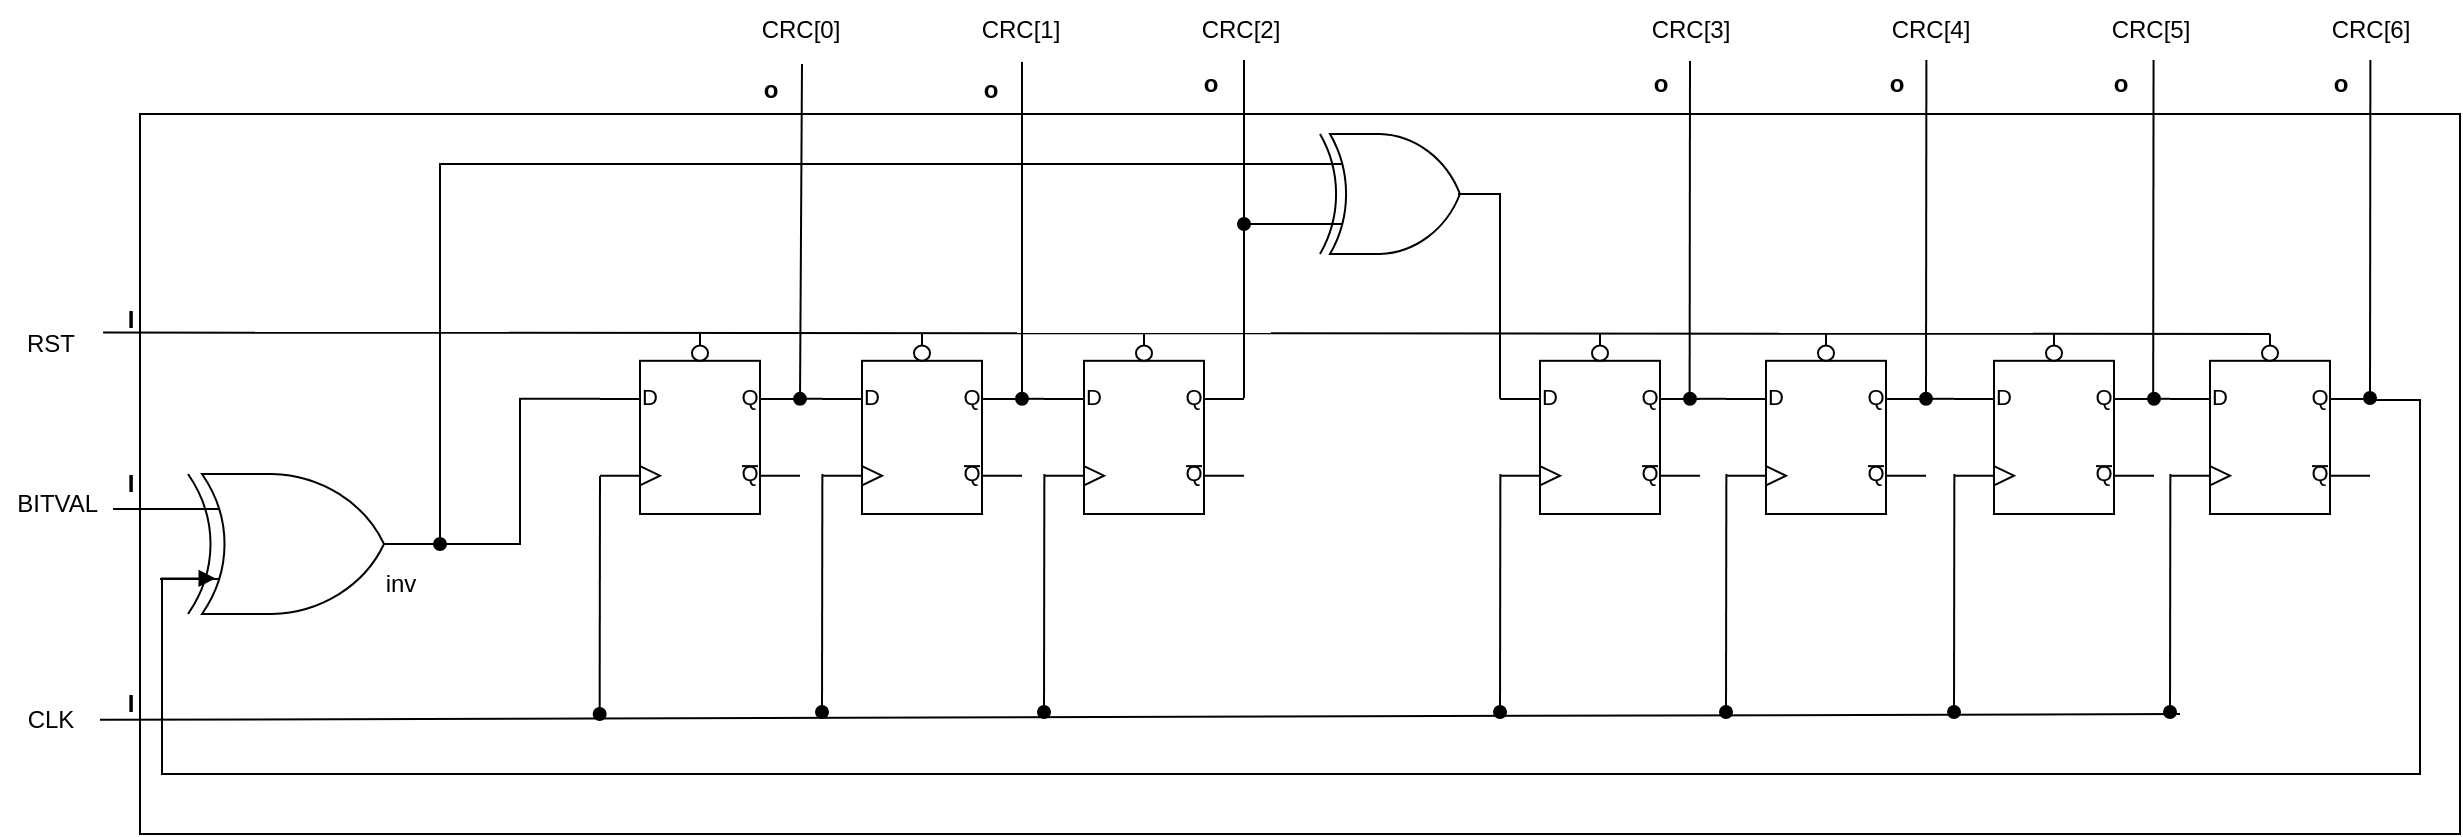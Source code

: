 <mxfile version="24.7.17">
  <diagram name="第 1 页" id="2Bzux1ytN-7xF_FugJ24">
    <mxGraphModel dx="1480" dy="877" grid="1" gridSize="10" guides="1" tooltips="1" connect="1" arrows="1" fold="1" page="1" pageScale="1" pageWidth="827" pageHeight="1169" math="0" shadow="0">
      <root>
        <mxCell id="0" />
        <mxCell id="1" parent="0" />
        <mxCell id="zSQ-a0x60KZavI-9Te11-9" value="" style="rounded=0;whiteSpace=wrap;html=1;" parent="1" vertex="1">
          <mxGeometry x="90" y="100" width="1160" height="360" as="geometry" />
        </mxCell>
        <mxCell id="Z1peMmmgmcuNAMTQZm6--1" value="" style="verticalLabelPosition=bottom;shadow=0;dashed=0;align=center;html=1;verticalAlign=top;shape=mxgraph.electrical.logic_gates.logic_gate;operation=xor;" parent="1" vertex="1">
          <mxGeometry x="100" y="280" width="140" height="70" as="geometry" />
        </mxCell>
        <mxCell id="Z1peMmmgmcuNAMTQZm6--2" value="BITVAL&amp;nbsp;" style="text;html=1;align=center;verticalAlign=middle;resizable=0;points=[];autosize=1;strokeColor=none;fillColor=none;" parent="1" vertex="1">
          <mxGeometry x="20" y="280" width="60" height="30" as="geometry" />
        </mxCell>
        <mxCell id="Z1peMmmgmcuNAMTQZm6--9" style="edgeStyle=orthogonalEdgeStyle;rounded=0;orthogonalLoop=1;jettySize=auto;html=1;exitX=1;exitY=0.5;exitDx=0;exitDy=0;exitPerimeter=0;endArrow=none;endFill=0;entryX=0;entryY=0.36;entryDx=0;entryDy=0;entryPerimeter=0;startArrow=oval;startFill=1;" parent="1" source="Z1peMmmgmcuNAMTQZm6--1" target="Z1peMmmgmcuNAMTQZm6--14" edge="1">
          <mxGeometry relative="1" as="geometry">
            <mxPoint x="300" y="240" as="targetPoint" />
          </mxGeometry>
        </mxCell>
        <mxCell id="zSQ-a0x60KZavI-9Te11-4" style="edgeStyle=orthogonalEdgeStyle;rounded=0;orthogonalLoop=1;jettySize=auto;html=1;exitX=0;exitY=0.75;exitDx=0;exitDy=0;exitPerimeter=0;endArrow=oval;endFill=1;" parent="1" edge="1">
          <mxGeometry relative="1" as="geometry">
            <mxPoint x="642" y="155.167" as="targetPoint" />
            <mxPoint x="672" y="155" as="sourcePoint" />
          </mxGeometry>
        </mxCell>
        <mxCell id="Z1peMmmgmcuNAMTQZm6--10" value="" style="verticalLabelPosition=bottom;shadow=0;dashed=0;align=center;html=1;verticalAlign=top;shape=mxgraph.electrical.logic_gates.logic_gate;operation=xor;" parent="1" vertex="1">
          <mxGeometry x="670" y="110" width="100" height="60" as="geometry" />
        </mxCell>
        <mxCell id="Z1peMmmgmcuNAMTQZm6--31" style="edgeStyle=orthogonalEdgeStyle;rounded=0;orthogonalLoop=1;jettySize=auto;html=1;exitX=1;exitY=0.36;exitDx=0;exitDy=0;exitPerimeter=0;" parent="1" source="Z1peMmmgmcuNAMTQZm6--14" edge="1">
          <mxGeometry relative="1" as="geometry">
            <mxPoint x="420.056" y="242.278" as="targetPoint" />
          </mxGeometry>
        </mxCell>
        <mxCell id="Z1peMmmgmcuNAMTQZm6--35" style="rounded=0;orthogonalLoop=1;jettySize=auto;html=1;endArrow=oval;endFill=1;" parent="1" edge="1">
          <mxGeometry relative="1" as="geometry">
            <mxPoint x="319.824" y="400" as="targetPoint" />
            <mxPoint x="320" y="281" as="sourcePoint" />
          </mxGeometry>
        </mxCell>
        <mxCell id="Z1peMmmgmcuNAMTQZm6--14" value="" style="verticalLabelPosition=bottom;shadow=0;dashed=0;align=center;html=1;verticalAlign=top;shape=mxgraph.electrical.logic_gates.d_type_flip-flop_with_clear_2;" parent="1" vertex="1">
          <mxGeometry x="320" y="210" width="100" height="90" as="geometry" />
        </mxCell>
        <mxCell id="Z1peMmmgmcuNAMTQZm6--55" style="edgeStyle=orthogonalEdgeStyle;rounded=0;orthogonalLoop=1;jettySize=auto;html=1;exitX=0;exitY=0.36;exitDx=0;exitDy=0;exitPerimeter=0;endArrow=oval;endFill=1;" parent="1" source="Z1peMmmgmcuNAMTQZm6--19" edge="1">
          <mxGeometry relative="1" as="geometry">
            <mxPoint x="420" y="242.429" as="targetPoint" />
          </mxGeometry>
        </mxCell>
        <mxCell id="Z1peMmmgmcuNAMTQZm6--19" value="" style="verticalLabelPosition=bottom;shadow=0;dashed=0;align=center;html=1;verticalAlign=top;shape=mxgraph.electrical.logic_gates.d_type_flip-flop_with_clear_2;" parent="1" vertex="1">
          <mxGeometry x="431" y="210" width="100" height="90" as="geometry" />
        </mxCell>
        <mxCell id="Z1peMmmgmcuNAMTQZm6--20" value="" style="endArrow=none;html=1;rounded=0;" parent="1" source="Z1peMmmgmcuNAMTQZm6--21" edge="1">
          <mxGeometry width="50" height="50" relative="1" as="geometry">
            <mxPoint x="280" y="400" as="sourcePoint" />
            <mxPoint x="1110" y="400" as="targetPoint" />
          </mxGeometry>
        </mxCell>
        <mxCell id="Z1peMmmgmcuNAMTQZm6--21" value="CLK" style="text;html=1;align=center;verticalAlign=middle;resizable=0;points=[];autosize=1;strokeColor=none;fillColor=none;" parent="1" vertex="1">
          <mxGeometry x="20" y="388" width="50" height="30" as="geometry" />
        </mxCell>
        <mxCell id="Z1peMmmgmcuNAMTQZm6--22" value="" style="endArrow=none;html=1;rounded=0;entryX=0.5;entryY=0;entryDx=0;entryDy=0;entryPerimeter=0;exitX=1.031;exitY=0.31;exitDx=0;exitDy=0;exitPerimeter=0;" parent="1" source="Z1peMmmgmcuNAMTQZm6--23" target="Z1peMmmgmcuNAMTQZm6--77" edge="1">
          <mxGeometry width="50" height="50" relative="1" as="geometry">
            <mxPoint x="275" y="209.43" as="sourcePoint" />
            <mxPoint x="1150" y="210" as="targetPoint" />
          </mxGeometry>
        </mxCell>
        <mxCell id="Z1peMmmgmcuNAMTQZm6--23" value="RST" style="text;html=1;align=center;verticalAlign=middle;resizable=0;points=[];autosize=1;strokeColor=none;fillColor=none;" parent="1" vertex="1">
          <mxGeometry x="20" y="200" width="50" height="30" as="geometry" />
        </mxCell>
        <mxCell id="Z1peMmmgmcuNAMTQZm6--24" value="" style="verticalLabelPosition=bottom;shadow=0;dashed=0;align=center;html=1;verticalAlign=top;shape=mxgraph.electrical.logic_gates.d_type_flip-flop_with_clear_2;" parent="1" vertex="1">
          <mxGeometry x="542" y="210" width="100" height="90" as="geometry" />
        </mxCell>
        <mxCell id="Z1peMmmgmcuNAMTQZm6--65" style="edgeStyle=orthogonalEdgeStyle;rounded=0;orthogonalLoop=1;jettySize=auto;html=1;exitX=1;exitY=0.36;exitDx=0;exitDy=0;exitPerimeter=0;" parent="1" source="Z1peMmmgmcuNAMTQZm6--25" edge="1">
          <mxGeometry relative="1" as="geometry">
            <mxPoint x="869.966" y="242.517" as="targetPoint" />
          </mxGeometry>
        </mxCell>
        <mxCell id="Z1peMmmgmcuNAMTQZm6--25" value="" style="verticalLabelPosition=bottom;shadow=0;dashed=0;align=center;html=1;verticalAlign=top;shape=mxgraph.electrical.logic_gates.d_type_flip-flop_with_clear_2;" parent="1" vertex="1">
          <mxGeometry x="770" y="210" width="100" height="90" as="geometry" />
        </mxCell>
        <mxCell id="Z1peMmmgmcuNAMTQZm6--72" style="edgeStyle=orthogonalEdgeStyle;rounded=0;orthogonalLoop=1;jettySize=auto;html=1;exitX=0;exitY=0.36;exitDx=0;exitDy=0;exitPerimeter=0;endArrow=oval;endFill=1;" parent="1" source="Z1peMmmgmcuNAMTQZm6--26" edge="1">
          <mxGeometry relative="1" as="geometry">
            <mxPoint x="865.0" y="242.517" as="targetPoint" />
          </mxGeometry>
        </mxCell>
        <mxCell id="Z1peMmmgmcuNAMTQZm6--26" value="" style="verticalLabelPosition=bottom;shadow=0;dashed=0;align=center;html=1;verticalAlign=top;shape=mxgraph.electrical.logic_gates.d_type_flip-flop_with_clear_2;" parent="1" vertex="1">
          <mxGeometry x="883" y="210" width="100" height="90" as="geometry" />
        </mxCell>
        <mxCell id="Z1peMmmgmcuNAMTQZm6--27" value="" style="verticalLabelPosition=bottom;shadow=0;dashed=0;align=center;html=1;verticalAlign=top;shape=mxgraph.electrical.logic_gates.d_type_flip-flop_with_clear_2;" parent="1" vertex="1">
          <mxGeometry x="997" y="210" width="100" height="90" as="geometry" />
        </mxCell>
        <mxCell id="Z1peMmmgmcuNAMTQZm6--36" style="rounded=0;orthogonalLoop=1;jettySize=auto;html=1;endArrow=oval;endFill=1;" parent="1" edge="1">
          <mxGeometry relative="1" as="geometry">
            <mxPoint x="431.004" y="399" as="targetPoint" />
            <mxPoint x="431.18" y="280" as="sourcePoint" />
          </mxGeometry>
        </mxCell>
        <mxCell id="Z1peMmmgmcuNAMTQZm6--37" style="rounded=0;orthogonalLoop=1;jettySize=auto;html=1;endArrow=oval;endFill=1;" parent="1" edge="1">
          <mxGeometry relative="1" as="geometry">
            <mxPoint x="542.004" y="399" as="targetPoint" />
            <mxPoint x="542.18" y="280" as="sourcePoint" />
          </mxGeometry>
        </mxCell>
        <mxCell id="Z1peMmmgmcuNAMTQZm6--38" style="rounded=0;orthogonalLoop=1;jettySize=auto;html=1;endArrow=oval;endFill=1;" parent="1" edge="1">
          <mxGeometry relative="1" as="geometry">
            <mxPoint x="770.004" y="399" as="targetPoint" />
            <mxPoint x="770.18" y="280" as="sourcePoint" />
          </mxGeometry>
        </mxCell>
        <mxCell id="Z1peMmmgmcuNAMTQZm6--39" style="rounded=0;orthogonalLoop=1;jettySize=auto;html=1;endArrow=oval;endFill=1;" parent="1" edge="1">
          <mxGeometry relative="1" as="geometry">
            <mxPoint x="883.004" y="399" as="targetPoint" />
            <mxPoint x="883.18" y="280" as="sourcePoint" />
          </mxGeometry>
        </mxCell>
        <mxCell id="Z1peMmmgmcuNAMTQZm6--40" style="rounded=0;orthogonalLoop=1;jettySize=auto;html=1;endArrow=oval;endFill=1;" parent="1" edge="1">
          <mxGeometry relative="1" as="geometry">
            <mxPoint x="997.004" y="399" as="targetPoint" />
            <mxPoint x="997.18" y="280" as="sourcePoint" />
          </mxGeometry>
        </mxCell>
        <mxCell id="Z1peMmmgmcuNAMTQZm6--52" style="rounded=0;orthogonalLoop=1;jettySize=auto;html=1;endArrow=oval;endFill=1;" parent="1" edge="1">
          <mxGeometry relative="1" as="geometry">
            <mxPoint x="1105.004" y="399" as="targetPoint" />
            <mxPoint x="1105.18" y="280" as="sourcePoint" />
          </mxGeometry>
        </mxCell>
        <mxCell id="Z1peMmmgmcuNAMTQZm6--53" style="rounded=0;orthogonalLoop=1;jettySize=auto;html=1;endArrow=none;endFill=0;" parent="1" edge="1">
          <mxGeometry relative="1" as="geometry">
            <mxPoint x="420.004" y="243" as="targetPoint" />
            <mxPoint x="421" y="75" as="sourcePoint" />
          </mxGeometry>
        </mxCell>
        <mxCell id="Z1peMmmgmcuNAMTQZm6--54" value="CRC[0]" style="text;html=1;align=center;verticalAlign=middle;resizable=0;points=[];autosize=1;strokeColor=none;fillColor=none;" parent="1" vertex="1">
          <mxGeometry x="390" y="43" width="60" height="30" as="geometry" />
        </mxCell>
        <mxCell id="Z1peMmmgmcuNAMTQZm6--56" style="edgeStyle=orthogonalEdgeStyle;rounded=0;orthogonalLoop=1;jettySize=auto;html=1;exitX=1;exitY=0.36;exitDx=0;exitDy=0;exitPerimeter=0;" parent="1" edge="1">
          <mxGeometry relative="1" as="geometry">
            <mxPoint x="531.056" y="242.278" as="targetPoint" />
            <mxPoint x="531" y="242" as="sourcePoint" />
          </mxGeometry>
        </mxCell>
        <mxCell id="Z1peMmmgmcuNAMTQZm6--58" style="rounded=0;orthogonalLoop=1;jettySize=auto;html=1;endArrow=none;endFill=0;" parent="1" edge="1">
          <mxGeometry relative="1" as="geometry">
            <mxPoint x="531.004" y="243" as="targetPoint" />
            <mxPoint x="531" y="74" as="sourcePoint" />
          </mxGeometry>
        </mxCell>
        <mxCell id="Z1peMmmgmcuNAMTQZm6--59" style="edgeStyle=orthogonalEdgeStyle;rounded=0;orthogonalLoop=1;jettySize=auto;html=1;exitX=0;exitY=0.36;exitDx=0;exitDy=0;exitPerimeter=0;entryX=1;entryY=0.36;entryDx=0;entryDy=0;entryPerimeter=0;endArrow=oval;endFill=1;" parent="1" source="Z1peMmmgmcuNAMTQZm6--24" target="Z1peMmmgmcuNAMTQZm6--19" edge="1">
          <mxGeometry relative="1" as="geometry" />
        </mxCell>
        <mxCell id="Z1peMmmgmcuNAMTQZm6--60" value="CRC[1]" style="text;html=1;align=center;verticalAlign=middle;resizable=0;points=[];autosize=1;strokeColor=none;fillColor=none;" parent="1" vertex="1">
          <mxGeometry x="500" y="43" width="60" height="30" as="geometry" />
        </mxCell>
        <mxCell id="Z1peMmmgmcuNAMTQZm6--62" style="edgeStyle=orthogonalEdgeStyle;rounded=0;orthogonalLoop=1;jettySize=auto;html=1;exitX=1;exitY=0.36;exitDx=0;exitDy=0;exitPerimeter=0;" parent="1" edge="1">
          <mxGeometry relative="1" as="geometry">
            <mxPoint x="872.056" y="242.278" as="targetPoint" />
            <mxPoint x="872" y="242" as="sourcePoint" />
          </mxGeometry>
        </mxCell>
        <mxCell id="Z1peMmmgmcuNAMTQZm6--66" style="edgeStyle=orthogonalEdgeStyle;rounded=0;orthogonalLoop=1;jettySize=auto;html=1;exitX=1;exitY=0.36;exitDx=0;exitDy=0;exitPerimeter=0;" parent="1" edge="1">
          <mxGeometry relative="1" as="geometry">
            <mxPoint x="866.056" y="242.278" as="targetPoint" />
            <mxPoint x="866" y="242" as="sourcePoint" />
          </mxGeometry>
        </mxCell>
        <mxCell id="Z1peMmmgmcuNAMTQZm6--67" style="rounded=0;orthogonalLoop=1;jettySize=auto;html=1;endArrow=none;endFill=0;exitX=0.5;exitY=1.017;exitDx=0;exitDy=0;exitPerimeter=0;" parent="1" source="Z1peMmmgmcuNAMTQZm6--73" edge="1">
          <mxGeometry relative="1" as="geometry">
            <mxPoint x="864.804" y="243" as="targetPoint" />
            <mxPoint x="864.8" y="190" as="sourcePoint" />
          </mxGeometry>
        </mxCell>
        <mxCell id="Z1peMmmgmcuNAMTQZm6--69" value="CRC[2]" style="text;html=1;align=center;verticalAlign=middle;resizable=0;points=[];autosize=1;strokeColor=none;fillColor=none;" parent="1" vertex="1">
          <mxGeometry x="610" y="43" width="60" height="30" as="geometry" />
        </mxCell>
        <mxCell id="Z1peMmmgmcuNAMTQZm6--73" value="CRC[3]" style="text;html=1;align=center;verticalAlign=middle;resizable=0;points=[];autosize=1;strokeColor=none;fillColor=none;" parent="1" vertex="1">
          <mxGeometry x="835" y="43" width="60" height="30" as="geometry" />
        </mxCell>
        <mxCell id="Z1peMmmgmcuNAMTQZm6--74" style="edgeStyle=orthogonalEdgeStyle;rounded=0;orthogonalLoop=1;jettySize=auto;html=1;exitX=0;exitY=0.36;exitDx=0;exitDy=0;exitPerimeter=0;entryX=1;entryY=0.36;entryDx=0;entryDy=0;entryPerimeter=0;endArrow=oval;endFill=1;" parent="1" source="Z1peMmmgmcuNAMTQZm6--27" target="Z1peMmmgmcuNAMTQZm6--26" edge="1">
          <mxGeometry relative="1" as="geometry" />
        </mxCell>
        <mxCell id="Z1peMmmgmcuNAMTQZm6--76" value="CRC[4]" style="text;html=1;align=center;verticalAlign=middle;resizable=0;points=[];autosize=1;strokeColor=none;fillColor=none;" parent="1" vertex="1">
          <mxGeometry x="955" y="43" width="60" height="30" as="geometry" />
        </mxCell>
        <mxCell id="Z1peMmmgmcuNAMTQZm6--77" value="" style="verticalLabelPosition=bottom;shadow=0;dashed=0;align=center;html=1;verticalAlign=top;shape=mxgraph.electrical.logic_gates.d_type_flip-flop_with_clear_2;" parent="1" vertex="1">
          <mxGeometry x="1105" y="210" width="100" height="90" as="geometry" />
        </mxCell>
        <mxCell id="Z1peMmmgmcuNAMTQZm6--79" style="edgeStyle=orthogonalEdgeStyle;rounded=0;orthogonalLoop=1;jettySize=auto;html=1;exitX=0;exitY=0.36;exitDx=0;exitDy=0;exitPerimeter=0;entryX=1;entryY=0.36;entryDx=0;entryDy=0;entryPerimeter=0;endArrow=oval;endFill=1;" parent="1" source="Z1peMmmgmcuNAMTQZm6--77" target="Z1peMmmgmcuNAMTQZm6--27" edge="1">
          <mxGeometry relative="1" as="geometry" />
        </mxCell>
        <mxCell id="Z1peMmmgmcuNAMTQZm6--80" value="CRC[5]" style="text;html=1;align=center;verticalAlign=middle;resizable=0;points=[];autosize=1;strokeColor=none;fillColor=none;" parent="1" vertex="1">
          <mxGeometry x="1065" y="43" width="60" height="30" as="geometry" />
        </mxCell>
        <mxCell id="Z1peMmmgmcuNAMTQZm6--81" style="rounded=0;orthogonalLoop=1;jettySize=auto;html=1;endArrow=none;endFill=0;exitX=0.199;exitY=0.746;exitDx=0;exitDy=0;exitPerimeter=0;edgeStyle=orthogonalEdgeStyle;startArrow=block;startFill=1;" parent="1" source="Z1peMmmgmcuNAMTQZm6--1" edge="1">
          <mxGeometry relative="1" as="geometry">
            <mxPoint x="1205.004" y="243" as="targetPoint" />
            <mxPoint x="1205" y="190" as="sourcePoint" />
            <Array as="points">
              <mxPoint x="101" y="332" />
              <mxPoint x="101" y="430" />
              <mxPoint x="1230" y="430" />
              <mxPoint x="1230" y="243" />
            </Array>
          </mxGeometry>
        </mxCell>
        <mxCell id="Z1peMmmgmcuNAMTQZm6--82" value="CRC[6]" style="text;html=1;align=center;verticalAlign=middle;resizable=0;points=[];autosize=1;strokeColor=none;fillColor=none;" parent="1" vertex="1">
          <mxGeometry x="1175" y="43" width="60" height="30" as="geometry" />
        </mxCell>
        <mxCell id="Z1peMmmgmcuNAMTQZm6--83" value="" style="endArrow=none;html=1;rounded=0;edgeStyle=orthogonalEdgeStyle;entryX=0;entryY=0.25;entryDx=0;entryDy=0;entryPerimeter=0;exitX=1;exitY=0.5;exitDx=0;exitDy=0;exitPerimeter=0;" parent="1" source="Z1peMmmgmcuNAMTQZm6--1" target="Z1peMmmgmcuNAMTQZm6--10" edge="1">
          <mxGeometry width="50" height="50" relative="1" as="geometry">
            <mxPoint x="224.43" y="180" as="sourcePoint" />
            <mxPoint x="274.43" y="130" as="targetPoint" />
            <Array as="points">
              <mxPoint x="240" y="125" />
            </Array>
          </mxGeometry>
        </mxCell>
        <mxCell id="Z1peMmmgmcuNAMTQZm6--84" style="edgeStyle=orthogonalEdgeStyle;rounded=0;orthogonalLoop=1;jettySize=auto;html=1;exitX=1;exitY=0.5;exitDx=0;exitDy=0;exitPerimeter=0;entryX=0;entryY=0.36;entryDx=0;entryDy=0;entryPerimeter=0;endArrow=none;endFill=0;" parent="1" target="Z1peMmmgmcuNAMTQZm6--25" edge="1">
          <mxGeometry relative="1" as="geometry">
            <mxPoint x="749" y="140" as="sourcePoint" />
            <Array as="points">
              <mxPoint x="770" y="140" />
            </Array>
          </mxGeometry>
        </mxCell>
        <mxCell id="Z1peMmmgmcuNAMTQZm6--85" value="inv" style="text;html=1;align=center;verticalAlign=middle;resizable=0;points=[];autosize=1;strokeColor=none;fillColor=none;" parent="1" vertex="1">
          <mxGeometry x="200" y="320" width="40" height="30" as="geometry" />
        </mxCell>
        <mxCell id="zSQ-a0x60KZavI-9Te11-3" style="rounded=0;orthogonalLoop=1;jettySize=auto;html=1;endArrow=none;endFill=0;" parent="1" edge="1">
          <mxGeometry relative="1" as="geometry">
            <mxPoint x="642.004" y="242" as="targetPoint" />
            <mxPoint x="642" y="73" as="sourcePoint" />
          </mxGeometry>
        </mxCell>
        <mxCell id="zSQ-a0x60KZavI-9Te11-5" style="rounded=0;orthogonalLoop=1;jettySize=auto;html=1;endArrow=none;endFill=0;exitX=0.5;exitY=1.017;exitDx=0;exitDy=0;exitPerimeter=0;" parent="1" edge="1">
          <mxGeometry relative="1" as="geometry">
            <mxPoint x="983.004" y="242" as="targetPoint" />
            <mxPoint x="983.2" y="73" as="sourcePoint" />
          </mxGeometry>
        </mxCell>
        <mxCell id="zSQ-a0x60KZavI-9Te11-6" style="rounded=0;orthogonalLoop=1;jettySize=auto;html=1;endArrow=none;endFill=0;exitX=0.5;exitY=1.017;exitDx=0;exitDy=0;exitPerimeter=0;" parent="1" edge="1">
          <mxGeometry relative="1" as="geometry">
            <mxPoint x="1096.584" y="242" as="targetPoint" />
            <mxPoint x="1096.78" y="73" as="sourcePoint" />
          </mxGeometry>
        </mxCell>
        <mxCell id="zSQ-a0x60KZavI-9Te11-8" style="rounded=0;orthogonalLoop=1;jettySize=auto;html=1;endArrow=oval;endFill=1;exitX=0.5;exitY=1.017;exitDx=0;exitDy=0;exitPerimeter=0;" parent="1" edge="1">
          <mxGeometry relative="1" as="geometry">
            <mxPoint x="1205.004" y="242" as="targetPoint" />
            <mxPoint x="1205.2" y="73" as="sourcePoint" />
          </mxGeometry>
        </mxCell>
        <mxCell id="zSQ-a0x60KZavI-9Te11-10" style="edgeStyle=orthogonalEdgeStyle;rounded=0;orthogonalLoop=1;jettySize=auto;html=1;exitX=0;exitY=0.25;exitDx=0;exitDy=0;exitPerimeter=0;entryX=0.941;entryY=0.551;entryDx=0;entryDy=0;entryPerimeter=0;endArrow=none;endFill=0;" parent="1" source="Z1peMmmgmcuNAMTQZm6--1" target="Z1peMmmgmcuNAMTQZm6--2" edge="1">
          <mxGeometry relative="1" as="geometry" />
        </mxCell>
        <mxCell id="zSQ-a0x60KZavI-9Te11-11" value="&lt;b&gt;I&lt;/b&gt;" style="text;html=1;align=center;verticalAlign=middle;resizable=0;points=[];autosize=1;strokeColor=none;fillColor=none;" parent="1" vertex="1">
          <mxGeometry x="70" y="188" width="30" height="30" as="geometry" />
        </mxCell>
        <mxCell id="zSQ-a0x60KZavI-9Te11-12" value="&lt;b&gt;I&lt;/b&gt;" style="text;html=1;align=center;verticalAlign=middle;resizable=0;points=[];autosize=1;strokeColor=none;fillColor=none;" parent="1" vertex="1">
          <mxGeometry x="70" y="270" width="30" height="30" as="geometry" />
        </mxCell>
        <mxCell id="zSQ-a0x60KZavI-9Te11-13" value="&lt;b&gt;I&lt;/b&gt;" style="text;html=1;align=center;verticalAlign=middle;resizable=0;points=[];autosize=1;strokeColor=none;fillColor=none;" parent="1" vertex="1">
          <mxGeometry x="70" y="380" width="30" height="30" as="geometry" />
        </mxCell>
        <mxCell id="zSQ-a0x60KZavI-9Te11-14" value="&lt;b&gt;o&lt;/b&gt;" style="text;html=1;align=center;verticalAlign=middle;resizable=0;points=[];autosize=1;strokeColor=none;fillColor=none;" parent="1" vertex="1">
          <mxGeometry x="390" y="73" width="30" height="30" as="geometry" />
        </mxCell>
        <mxCell id="zSQ-a0x60KZavI-9Te11-15" value="&lt;b&gt;o&lt;/b&gt;" style="text;html=1;align=center;verticalAlign=middle;resizable=0;points=[];autosize=1;strokeColor=none;fillColor=none;" parent="1" vertex="1">
          <mxGeometry x="500" y="73" width="30" height="30" as="geometry" />
        </mxCell>
        <mxCell id="zSQ-a0x60KZavI-9Te11-16" value="&lt;b&gt;o&lt;/b&gt;" style="text;html=1;align=center;verticalAlign=middle;resizable=0;points=[];autosize=1;strokeColor=none;fillColor=none;" parent="1" vertex="1">
          <mxGeometry x="610" y="70" width="30" height="30" as="geometry" />
        </mxCell>
        <mxCell id="zSQ-a0x60KZavI-9Te11-17" value="&lt;b&gt;o&lt;/b&gt;" style="text;html=1;align=center;verticalAlign=middle;resizable=0;points=[];autosize=1;strokeColor=none;fillColor=none;" parent="1" vertex="1">
          <mxGeometry x="835" y="70" width="30" height="30" as="geometry" />
        </mxCell>
        <mxCell id="zSQ-a0x60KZavI-9Te11-18" value="&lt;b&gt;o&lt;/b&gt;" style="text;html=1;align=center;verticalAlign=middle;resizable=0;points=[];autosize=1;strokeColor=none;fillColor=none;" parent="1" vertex="1">
          <mxGeometry x="953" y="70" width="30" height="30" as="geometry" />
        </mxCell>
        <mxCell id="zSQ-a0x60KZavI-9Te11-19" value="&lt;b&gt;o&lt;/b&gt;" style="text;html=1;align=center;verticalAlign=middle;resizable=0;points=[];autosize=1;strokeColor=none;fillColor=none;" parent="1" vertex="1">
          <mxGeometry x="1065" y="70" width="30" height="30" as="geometry" />
        </mxCell>
        <mxCell id="zSQ-a0x60KZavI-9Te11-20" value="&lt;b&gt;o&lt;/b&gt;" style="text;html=1;align=center;verticalAlign=middle;resizable=0;points=[];autosize=1;strokeColor=none;fillColor=none;" parent="1" vertex="1">
          <mxGeometry x="1175" y="70" width="30" height="30" as="geometry" />
        </mxCell>
      </root>
    </mxGraphModel>
  </diagram>
</mxfile>
